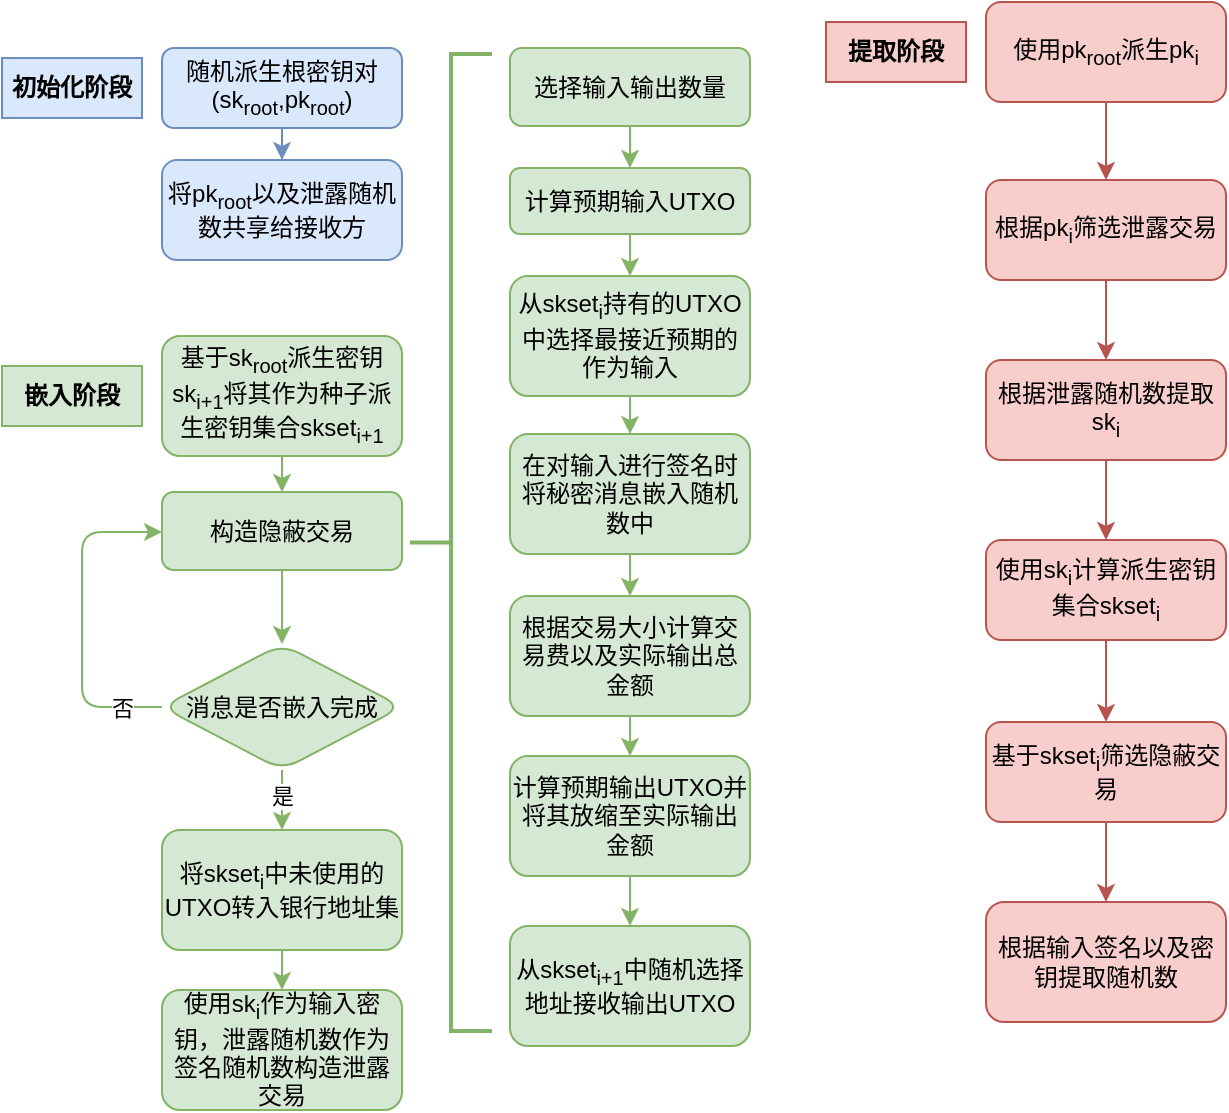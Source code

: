<mxfile version="24.7.17">
  <diagram id="C5RBs43oDa-KdzZeNtuy" name="Page-1">
    <mxGraphModel dx="2066" dy="1141" grid="0" gridSize="10" guides="1" tooltips="1" connect="1" arrows="1" fold="1" page="1" pageScale="1" pageWidth="827" pageHeight="1169" math="0" shadow="0">
      <root>
        <mxCell id="WIyWlLk6GJQsqaUBKTNV-0" />
        <mxCell id="WIyWlLk6GJQsqaUBKTNV-1" parent="WIyWlLk6GJQsqaUBKTNV-0" />
        <mxCell id="dO6GdO4cNxpikTKNABMN-1" value="" style="edgeStyle=orthogonalEdgeStyle;rounded=1;orthogonalLoop=1;jettySize=auto;html=1;fillColor=#dae8fc;strokeColor=#6c8ebf;" parent="WIyWlLk6GJQsqaUBKTNV-1" source="WIyWlLk6GJQsqaUBKTNV-3" target="dO6GdO4cNxpikTKNABMN-0" edge="1">
          <mxGeometry relative="1" as="geometry" />
        </mxCell>
        <mxCell id="WIyWlLk6GJQsqaUBKTNV-3" value="随机派生根密钥对(sk&lt;sub&gt;root&lt;/sub&gt;,pk&lt;sub&gt;root&lt;/sub&gt;)" style="rounded=1;whiteSpace=wrap;html=1;fontSize=12;glass=0;strokeWidth=1;shadow=0;fillColor=#dae8fc;strokeColor=#6c8ebf;" parent="WIyWlLk6GJQsqaUBKTNV-1" vertex="1">
          <mxGeometry x="160" y="103" width="120" height="40" as="geometry" />
        </mxCell>
        <mxCell id="dO6GdO4cNxpikTKNABMN-0" value="将pk&lt;sub&gt;root&lt;/sub&gt;以及泄露随机数共享给接收方" style="whiteSpace=wrap;html=1;rounded=1;glass=0;strokeWidth=1;shadow=0;fillColor=#dae8fc;strokeColor=#6c8ebf;" parent="WIyWlLk6GJQsqaUBKTNV-1" vertex="1">
          <mxGeometry x="160" y="159" width="120" height="50" as="geometry" />
        </mxCell>
        <mxCell id="dO6GdO4cNxpikTKNABMN-5" value="" style="edgeStyle=orthogonalEdgeStyle;rounded=1;orthogonalLoop=1;jettySize=auto;html=1;fillColor=#d5e8d4;strokeColor=#82b366;" parent="WIyWlLk6GJQsqaUBKTNV-1" source="dO6GdO4cNxpikTKNABMN-2" target="dO6GdO4cNxpikTKNABMN-4" edge="1">
          <mxGeometry relative="1" as="geometry" />
        </mxCell>
        <mxCell id="dO6GdO4cNxpikTKNABMN-2" value="基于sk&lt;sub&gt;root&lt;/sub&gt;派生密钥sk&lt;sub&gt;i+1&lt;/sub&gt;将其作为种子派生密钥集合skset&lt;sub&gt;i+1&lt;/sub&gt;" style="whiteSpace=wrap;html=1;rounded=1;glass=0;strokeWidth=1;shadow=0;fillColor=#d5e8d4;strokeColor=#82b366;" parent="WIyWlLk6GJQsqaUBKTNV-1" vertex="1">
          <mxGeometry x="160" y="247" width="120" height="60" as="geometry" />
        </mxCell>
        <mxCell id="dO6GdO4cNxpikTKNABMN-23" value="" style="edgeStyle=orthogonalEdgeStyle;rounded=1;orthogonalLoop=1;jettySize=auto;html=1;fillColor=#d5e8d4;strokeColor=#82b366;" parent="WIyWlLk6GJQsqaUBKTNV-1" source="dO6GdO4cNxpikTKNABMN-4" target="dO6GdO4cNxpikTKNABMN-22" edge="1">
          <mxGeometry relative="1" as="geometry" />
        </mxCell>
        <mxCell id="dO6GdO4cNxpikTKNABMN-4" value="构造隐蔽交易" style="whiteSpace=wrap;html=1;rounded=1;glass=0;strokeWidth=1;shadow=0;fillColor=#d5e8d4;strokeColor=#82b366;" parent="WIyWlLk6GJQsqaUBKTNV-1" vertex="1">
          <mxGeometry x="160" y="325" width="120" height="39" as="geometry" />
        </mxCell>
        <mxCell id="dO6GdO4cNxpikTKNABMN-11" value="" style="edgeStyle=orthogonalEdgeStyle;rounded=1;orthogonalLoop=1;jettySize=auto;html=1;fillColor=#d5e8d4;strokeColor=#82b366;" parent="WIyWlLk6GJQsqaUBKTNV-1" source="dO6GdO4cNxpikTKNABMN-8" target="dO6GdO4cNxpikTKNABMN-10" edge="1">
          <mxGeometry relative="1" as="geometry" />
        </mxCell>
        <mxCell id="dO6GdO4cNxpikTKNABMN-8" value="选择输入输出数量" style="whiteSpace=wrap;html=1;rounded=1;glass=0;strokeWidth=1;shadow=0;fillColor=#d5e8d4;strokeColor=#82b366;" parent="WIyWlLk6GJQsqaUBKTNV-1" vertex="1">
          <mxGeometry x="334" y="103" width="120" height="39" as="geometry" />
        </mxCell>
        <mxCell id="dO6GdO4cNxpikTKNABMN-13" value="" style="edgeStyle=orthogonalEdgeStyle;rounded=1;orthogonalLoop=1;jettySize=auto;html=1;fillColor=#d5e8d4;strokeColor=#82b366;" parent="WIyWlLk6GJQsqaUBKTNV-1" source="dO6GdO4cNxpikTKNABMN-10" target="dO6GdO4cNxpikTKNABMN-12" edge="1">
          <mxGeometry relative="1" as="geometry" />
        </mxCell>
        <mxCell id="dO6GdO4cNxpikTKNABMN-10" value="计算预期输入UTXO" style="whiteSpace=wrap;html=1;rounded=1;glass=0;strokeWidth=1;shadow=0;fillColor=#d5e8d4;strokeColor=#82b366;" parent="WIyWlLk6GJQsqaUBKTNV-1" vertex="1">
          <mxGeometry x="334" y="163" width="120" height="33" as="geometry" />
        </mxCell>
        <mxCell id="dO6GdO4cNxpikTKNABMN-15" value="" style="edgeStyle=orthogonalEdgeStyle;rounded=1;orthogonalLoop=1;jettySize=auto;html=1;fillColor=#d5e8d4;strokeColor=#82b366;" parent="WIyWlLk6GJQsqaUBKTNV-1" source="dO6GdO4cNxpikTKNABMN-12" target="dO6GdO4cNxpikTKNABMN-14" edge="1">
          <mxGeometry relative="1" as="geometry" />
        </mxCell>
        <mxCell id="dO6GdO4cNxpikTKNABMN-12" value="从skset&lt;sub&gt;i&lt;/sub&gt;持有的UTXO中选择最接近预期的作为输入" style="whiteSpace=wrap;html=1;rounded=1;glass=0;strokeWidth=1;shadow=0;fillColor=#d5e8d4;strokeColor=#82b366;" parent="WIyWlLk6GJQsqaUBKTNV-1" vertex="1">
          <mxGeometry x="334" y="217" width="120" height="60" as="geometry" />
        </mxCell>
        <mxCell id="dO6GdO4cNxpikTKNABMN-17" value="" style="edgeStyle=orthogonalEdgeStyle;rounded=1;orthogonalLoop=1;jettySize=auto;html=1;fillColor=#d5e8d4;strokeColor=#82b366;" parent="WIyWlLk6GJQsqaUBKTNV-1" source="dO6GdO4cNxpikTKNABMN-14" target="dO6GdO4cNxpikTKNABMN-16" edge="1">
          <mxGeometry relative="1" as="geometry" />
        </mxCell>
        <mxCell id="dO6GdO4cNxpikTKNABMN-14" value="在对输入进行签名时将秘密消息嵌入随机数中" style="whiteSpace=wrap;html=1;rounded=1;glass=0;strokeWidth=1;shadow=0;fillColor=#d5e8d4;strokeColor=#82b366;" parent="WIyWlLk6GJQsqaUBKTNV-1" vertex="1">
          <mxGeometry x="334" y="296" width="120" height="60" as="geometry" />
        </mxCell>
        <mxCell id="dO6GdO4cNxpikTKNABMN-19" value="" style="edgeStyle=orthogonalEdgeStyle;rounded=1;orthogonalLoop=1;jettySize=auto;html=1;fillColor=#d5e8d4;strokeColor=#82b366;" parent="WIyWlLk6GJQsqaUBKTNV-1" source="dO6GdO4cNxpikTKNABMN-16" target="dO6GdO4cNxpikTKNABMN-18" edge="1">
          <mxGeometry relative="1" as="geometry" />
        </mxCell>
        <mxCell id="dO6GdO4cNxpikTKNABMN-16" value="根据交易大小计算交易费以及实际输出总金额" style="whiteSpace=wrap;html=1;rounded=1;glass=0;strokeWidth=1;shadow=0;fillColor=#d5e8d4;strokeColor=#82b366;" parent="WIyWlLk6GJQsqaUBKTNV-1" vertex="1">
          <mxGeometry x="334" y="377" width="120" height="60" as="geometry" />
        </mxCell>
        <mxCell id="dO6GdO4cNxpikTKNABMN-21" value="" style="edgeStyle=orthogonalEdgeStyle;rounded=1;orthogonalLoop=1;jettySize=auto;html=1;fillColor=#d5e8d4;strokeColor=#82b366;" parent="WIyWlLk6GJQsqaUBKTNV-1" source="dO6GdO4cNxpikTKNABMN-18" target="dO6GdO4cNxpikTKNABMN-20" edge="1">
          <mxGeometry relative="1" as="geometry" />
        </mxCell>
        <mxCell id="dO6GdO4cNxpikTKNABMN-18" value="计算预期输出UTXO并将其放缩至实际输出金额" style="whiteSpace=wrap;html=1;rounded=1;glass=0;strokeWidth=1;shadow=0;fillColor=#d5e8d4;strokeColor=#82b366;" parent="WIyWlLk6GJQsqaUBKTNV-1" vertex="1">
          <mxGeometry x="334" y="457" width="120" height="60" as="geometry" />
        </mxCell>
        <mxCell id="dO6GdO4cNxpikTKNABMN-20" value="从skset&lt;sub&gt;i+1&lt;/sub&gt;中随机选择地址接收输出UTXO" style="whiteSpace=wrap;html=1;rounded=1;glass=0;strokeWidth=1;shadow=0;fillColor=#d5e8d4;strokeColor=#82b366;" parent="WIyWlLk6GJQsqaUBKTNV-1" vertex="1">
          <mxGeometry x="334" y="542" width="120" height="60" as="geometry" />
        </mxCell>
        <mxCell id="dO6GdO4cNxpikTKNABMN-24" style="edgeStyle=orthogonalEdgeStyle;rounded=1;orthogonalLoop=1;jettySize=auto;html=1;exitX=0;exitY=0.5;exitDx=0;exitDy=0;entryX=0;entryY=0.5;entryDx=0;entryDy=0;fillColor=#d5e8d4;strokeColor=#82b366;" parent="WIyWlLk6GJQsqaUBKTNV-1" source="dO6GdO4cNxpikTKNABMN-22" target="dO6GdO4cNxpikTKNABMN-4" edge="1">
          <mxGeometry relative="1" as="geometry">
            <Array as="points">
              <mxPoint x="120" y="433" />
              <mxPoint x="120" y="345" />
              <mxPoint x="160" y="345" />
            </Array>
          </mxGeometry>
        </mxCell>
        <mxCell id="dO6GdO4cNxpikTKNABMN-25" value="否" style="edgeLabel;html=1;align=center;verticalAlign=middle;resizable=0;points=[];rounded=1;" parent="dO6GdO4cNxpikTKNABMN-24" vertex="1" connectable="0">
          <mxGeometry x="-0.686" y="-3" relative="1" as="geometry">
            <mxPoint x="6" y="3" as="offset" />
          </mxGeometry>
        </mxCell>
        <mxCell id="dO6GdO4cNxpikTKNABMN-27" value="" style="edgeStyle=orthogonalEdgeStyle;rounded=1;orthogonalLoop=1;jettySize=auto;html=1;fillColor=#d5e8d4;strokeColor=#82b366;" parent="WIyWlLk6GJQsqaUBKTNV-1" source="dO6GdO4cNxpikTKNABMN-22" target="dO6GdO4cNxpikTKNABMN-26" edge="1">
          <mxGeometry relative="1" as="geometry" />
        </mxCell>
        <mxCell id="dO6GdO4cNxpikTKNABMN-28" value="是" style="edgeLabel;html=1;align=center;verticalAlign=middle;resizable=0;points=[];rounded=1;" parent="dO6GdO4cNxpikTKNABMN-27" vertex="1" connectable="0">
          <mxGeometry x="-0.3" relative="1" as="geometry">
            <mxPoint y="-5" as="offset" />
          </mxGeometry>
        </mxCell>
        <mxCell id="dO6GdO4cNxpikTKNABMN-22" value="消息是否嵌入完成" style="rhombus;whiteSpace=wrap;html=1;rounded=1;glass=0;strokeWidth=1;shadow=0;fillColor=#d5e8d4;strokeColor=#82b366;" parent="WIyWlLk6GJQsqaUBKTNV-1" vertex="1">
          <mxGeometry x="160" y="401" width="120" height="63" as="geometry" />
        </mxCell>
        <mxCell id="dO6GdO4cNxpikTKNABMN-30" value="" style="edgeStyle=orthogonalEdgeStyle;rounded=1;orthogonalLoop=1;jettySize=auto;html=1;fillColor=#d5e8d4;strokeColor=#82b366;" parent="WIyWlLk6GJQsqaUBKTNV-1" source="dO6GdO4cNxpikTKNABMN-26" target="dO6GdO4cNxpikTKNABMN-29" edge="1">
          <mxGeometry relative="1" as="geometry" />
        </mxCell>
        <mxCell id="dO6GdO4cNxpikTKNABMN-26" value="将skset&lt;sub&gt;i&lt;/sub&gt;中未使用的UTXO转入银行地址集" style="whiteSpace=wrap;html=1;rounded=1;glass=0;strokeWidth=1;shadow=0;fillColor=#d5e8d4;strokeColor=#82b366;" parent="WIyWlLk6GJQsqaUBKTNV-1" vertex="1">
          <mxGeometry x="160" y="494" width="120" height="60" as="geometry" />
        </mxCell>
        <mxCell id="dO6GdO4cNxpikTKNABMN-29" value="使用sk&lt;sub&gt;i&lt;/sub&gt;作为输入密钥，泄露随机数作为签名随机数构造泄露交易" style="whiteSpace=wrap;html=1;rounded=1;glass=0;strokeWidth=1;shadow=0;fillColor=#d5e8d4;strokeColor=#82b366;" parent="WIyWlLk6GJQsqaUBKTNV-1" vertex="1">
          <mxGeometry x="160" y="574" width="120" height="60" as="geometry" />
        </mxCell>
        <mxCell id="dO6GdO4cNxpikTKNABMN-37" value="" style="edgeStyle=orthogonalEdgeStyle;rounded=1;orthogonalLoop=1;jettySize=auto;html=1;fillColor=#f8cecc;strokeColor=#b85450;" parent="WIyWlLk6GJQsqaUBKTNV-1" source="dO6GdO4cNxpikTKNABMN-34" target="dO6GdO4cNxpikTKNABMN-36" edge="1">
          <mxGeometry relative="1" as="geometry" />
        </mxCell>
        <mxCell id="dO6GdO4cNxpikTKNABMN-34" value="使用pk&lt;sub&gt;root&lt;/sub&gt;派生pk&lt;sub&gt;i&lt;/sub&gt;" style="rounded=1;whiteSpace=wrap;html=1;fillColor=#f8cecc;strokeColor=#b85450;" parent="WIyWlLk6GJQsqaUBKTNV-1" vertex="1">
          <mxGeometry x="572" y="80" width="120" height="50" as="geometry" />
        </mxCell>
        <mxCell id="dO6GdO4cNxpikTKNABMN-39" value="" style="edgeStyle=orthogonalEdgeStyle;rounded=1;orthogonalLoop=1;jettySize=auto;html=1;fillColor=#f8cecc;strokeColor=#b85450;" parent="WIyWlLk6GJQsqaUBKTNV-1" source="dO6GdO4cNxpikTKNABMN-36" edge="1">
          <mxGeometry relative="1" as="geometry">
            <mxPoint x="632" y="259" as="targetPoint" />
          </mxGeometry>
        </mxCell>
        <mxCell id="dO6GdO4cNxpikTKNABMN-36" value="根据pk&lt;sub&gt;i&lt;/sub&gt;筛选泄露交易" style="rounded=1;whiteSpace=wrap;html=1;fillColor=#f8cecc;strokeColor=#b85450;" parent="WIyWlLk6GJQsqaUBKTNV-1" vertex="1">
          <mxGeometry x="572" y="169" width="120" height="50" as="geometry" />
        </mxCell>
        <mxCell id="dO6GdO4cNxpikTKNABMN-43" value="" style="edgeStyle=orthogonalEdgeStyle;rounded=1;orthogonalLoop=1;jettySize=auto;html=1;fillColor=#f8cecc;strokeColor=#b85450;" parent="WIyWlLk6GJQsqaUBKTNV-1" source="dO6GdO4cNxpikTKNABMN-40" target="dO6GdO4cNxpikTKNABMN-42" edge="1">
          <mxGeometry relative="1" as="geometry" />
        </mxCell>
        <mxCell id="dO6GdO4cNxpikTKNABMN-40" value="根据泄露随机数提取sk&lt;sub&gt;i&lt;/sub&gt;" style="whiteSpace=wrap;html=1;rounded=1;fillColor=#f8cecc;strokeColor=#b85450;" parent="WIyWlLk6GJQsqaUBKTNV-1" vertex="1">
          <mxGeometry x="572" y="259" width="120" height="50" as="geometry" />
        </mxCell>
        <mxCell id="dO6GdO4cNxpikTKNABMN-45" value="" style="edgeStyle=orthogonalEdgeStyle;rounded=1;orthogonalLoop=1;jettySize=auto;html=1;fillColor=#f8cecc;strokeColor=#b85450;" parent="WIyWlLk6GJQsqaUBKTNV-1" source="dO6GdO4cNxpikTKNABMN-42" target="dO6GdO4cNxpikTKNABMN-44" edge="1">
          <mxGeometry relative="1" as="geometry" />
        </mxCell>
        <mxCell id="dO6GdO4cNxpikTKNABMN-42" value="使用sk&lt;sub&gt;i&lt;/sub&gt;计算派生密钥集合skset&lt;sub&gt;i&lt;/sub&gt;" style="whiteSpace=wrap;html=1;rounded=1;fillColor=#f8cecc;strokeColor=#b85450;" parent="WIyWlLk6GJQsqaUBKTNV-1" vertex="1">
          <mxGeometry x="572" y="349" width="120" height="50" as="geometry" />
        </mxCell>
        <mxCell id="dO6GdO4cNxpikTKNABMN-47" value="" style="edgeStyle=orthogonalEdgeStyle;rounded=1;orthogonalLoop=1;jettySize=auto;html=1;fillColor=#f8cecc;strokeColor=#b85450;" parent="WIyWlLk6GJQsqaUBKTNV-1" source="dO6GdO4cNxpikTKNABMN-44" target="dO6GdO4cNxpikTKNABMN-46" edge="1">
          <mxGeometry relative="1" as="geometry" />
        </mxCell>
        <mxCell id="dO6GdO4cNxpikTKNABMN-44" value="基于skset&lt;sub&gt;i&lt;/sub&gt;筛选隐蔽交易" style="whiteSpace=wrap;html=1;rounded=1;fillColor=#f8cecc;strokeColor=#b85450;" parent="WIyWlLk6GJQsqaUBKTNV-1" vertex="1">
          <mxGeometry x="572" y="440" width="120" height="50" as="geometry" />
        </mxCell>
        <mxCell id="dO6GdO4cNxpikTKNABMN-46" value="根据输入签名以及密钥提取随机数" style="whiteSpace=wrap;html=1;fillColor=#f8cecc;strokeColor=#b85450;rounded=1;" parent="WIyWlLk6GJQsqaUBKTNV-1" vertex="1">
          <mxGeometry x="572" y="530" width="120" height="60" as="geometry" />
        </mxCell>
        <mxCell id="dO6GdO4cNxpikTKNABMN-49" value="初始化阶段" style="text;html=1;align=center;verticalAlign=middle;whiteSpace=wrap;rounded=0;fillColor=#dae8fc;fontStyle=1;strokeColor=#6c8ebf;" parent="WIyWlLk6GJQsqaUBKTNV-1" vertex="1">
          <mxGeometry x="80" y="108" width="70" height="30" as="geometry" />
        </mxCell>
        <mxCell id="dO6GdO4cNxpikTKNABMN-51" value="嵌入阶段&lt;span style=&quot;color: rgba(0, 0, 0, 0); font-family: monospace; font-size: 0px; text-align: start; text-wrap: nowrap;&quot;&gt;%3CmxGraphModel%3E%3Croot%3E%3CmxCell%20id%3D%220%22%2F%3E%3CmxCell%20id%3D%221%22%20parent%3D%220%22%2F%3E%3CmxCell%20id%3D%222%22%20value%3D%22%E5%88%9D%E5%A7%8B%E5%8C%96%E9%98%B6%E6%AE%B5%22%20style%3D%22text%3Bhtml%3D1%3Balign%3Dcenter%3BverticalAlign%3Dmiddle%3BwhiteSpace%3Dwrap%3Brounded%3D0%3BfillColor%3Dnone%3BfontColor%3D%23000000%3BfontStyle%3D1%22%20vertex%3D%221%22%20parent%3D%221%22%3E%3CmxGeometry%20x%3D%2280%22%20y%3D%2285%22%20width%3D%2270%22%20height%3D%2230%22%20as%3D%22geometry%22%2F%3E%3C%2FmxCell%3E%3C%2Froot%3E%3C%2FmxGraphModel%3E&lt;/span&gt;" style="text;html=1;align=center;verticalAlign=middle;whiteSpace=wrap;rounded=0;fillColor=#d5e8d4;fontStyle=1;strokeColor=#82b366;" parent="WIyWlLk6GJQsqaUBKTNV-1" vertex="1">
          <mxGeometry x="80" y="262" width="70" height="30" as="geometry" />
        </mxCell>
        <mxCell id="dO6GdO4cNxpikTKNABMN-52" value="提取阶段&lt;span style=&quot;color: rgba(0, 0, 0, 0); font-family: monospace; font-size: 0px; text-align: start; text-wrap: nowrap;&quot;&gt;%3CmxGraphModel%3E%3Croot%3E%3CmxCell%20id%3D%220%22%2F%3E%3CmxCell%20id%3D%221%22%20parent%3D%220%22%2F%3E%3CmxCell%20id%3D%222%22%20value%3D%22%E5%88%9D%E5%A7%8B%E5%8C%96%E9%98%B6%E6%AE%B5%22%20style%3D%22text%3Bhtml%3D1%3Balign%3Dcenter%3BverticalAlign%3Dmiddle%3BwhiteSpace%3Dwrap%3Brounded%3D0%3BfillColor%3Dnone%3BfontColor%3D%23000000%3BfontStyle%3D1%22%20vertex%3D%221%22%20parent%3D%221%22%3E%3CmxGeometry%20x%3D%2280%22%20y%3D%2285%22%20width%3D%2270%22%20height%3D%2230%22%20as%3D%22geometry%22%2F%3E%3C%2FmxCell%3E%3C%2Froot%3E%3C%2FmxGraphModel%3E&lt;/span&gt;" style="text;html=1;align=center;verticalAlign=middle;whiteSpace=wrap;rounded=0;fillColor=#f8cecc;fontStyle=1;strokeColor=#b85450;" parent="WIyWlLk6GJQsqaUBKTNV-1" vertex="1">
          <mxGeometry x="492" y="90" width="70" height="30" as="geometry" />
        </mxCell>
        <mxCell id="na8CXNfG81T7Do5InYPt-0" value="" style="strokeWidth=2;html=1;shape=mxgraph.flowchart.annotation_2;align=left;labelPosition=right;pointerEvents=1;fillColor=#d5e8d4;strokeColor=#82b366;" vertex="1" parent="WIyWlLk6GJQsqaUBKTNV-1">
          <mxGeometry x="284" y="106" width="41" height="488.5" as="geometry" />
        </mxCell>
      </root>
    </mxGraphModel>
  </diagram>
</mxfile>
